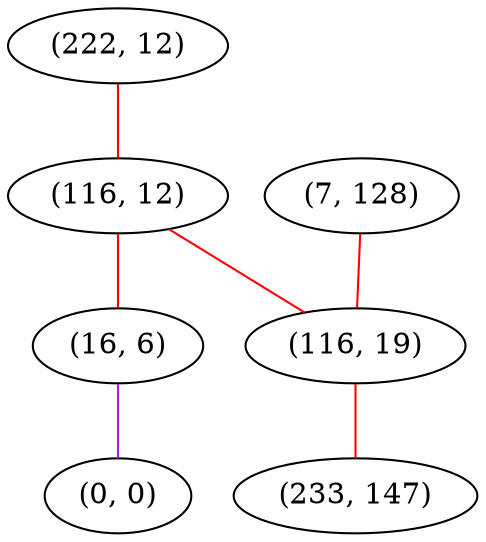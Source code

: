 graph "" {
"(222, 12)";
"(116, 12)";
"(7, 128)";
"(16, 6)";
"(0, 0)";
"(116, 19)";
"(233, 147)";
"(222, 12)" -- "(116, 12)"  [color=red, key=0, weight=1];
"(116, 12)" -- "(116, 19)"  [color=red, key=0, weight=1];
"(116, 12)" -- "(16, 6)"  [color=red, key=0, weight=1];
"(7, 128)" -- "(116, 19)"  [color=red, key=0, weight=1];
"(16, 6)" -- "(0, 0)"  [color=purple, key=0, weight=4];
"(116, 19)" -- "(233, 147)"  [color=red, key=0, weight=1];
}
